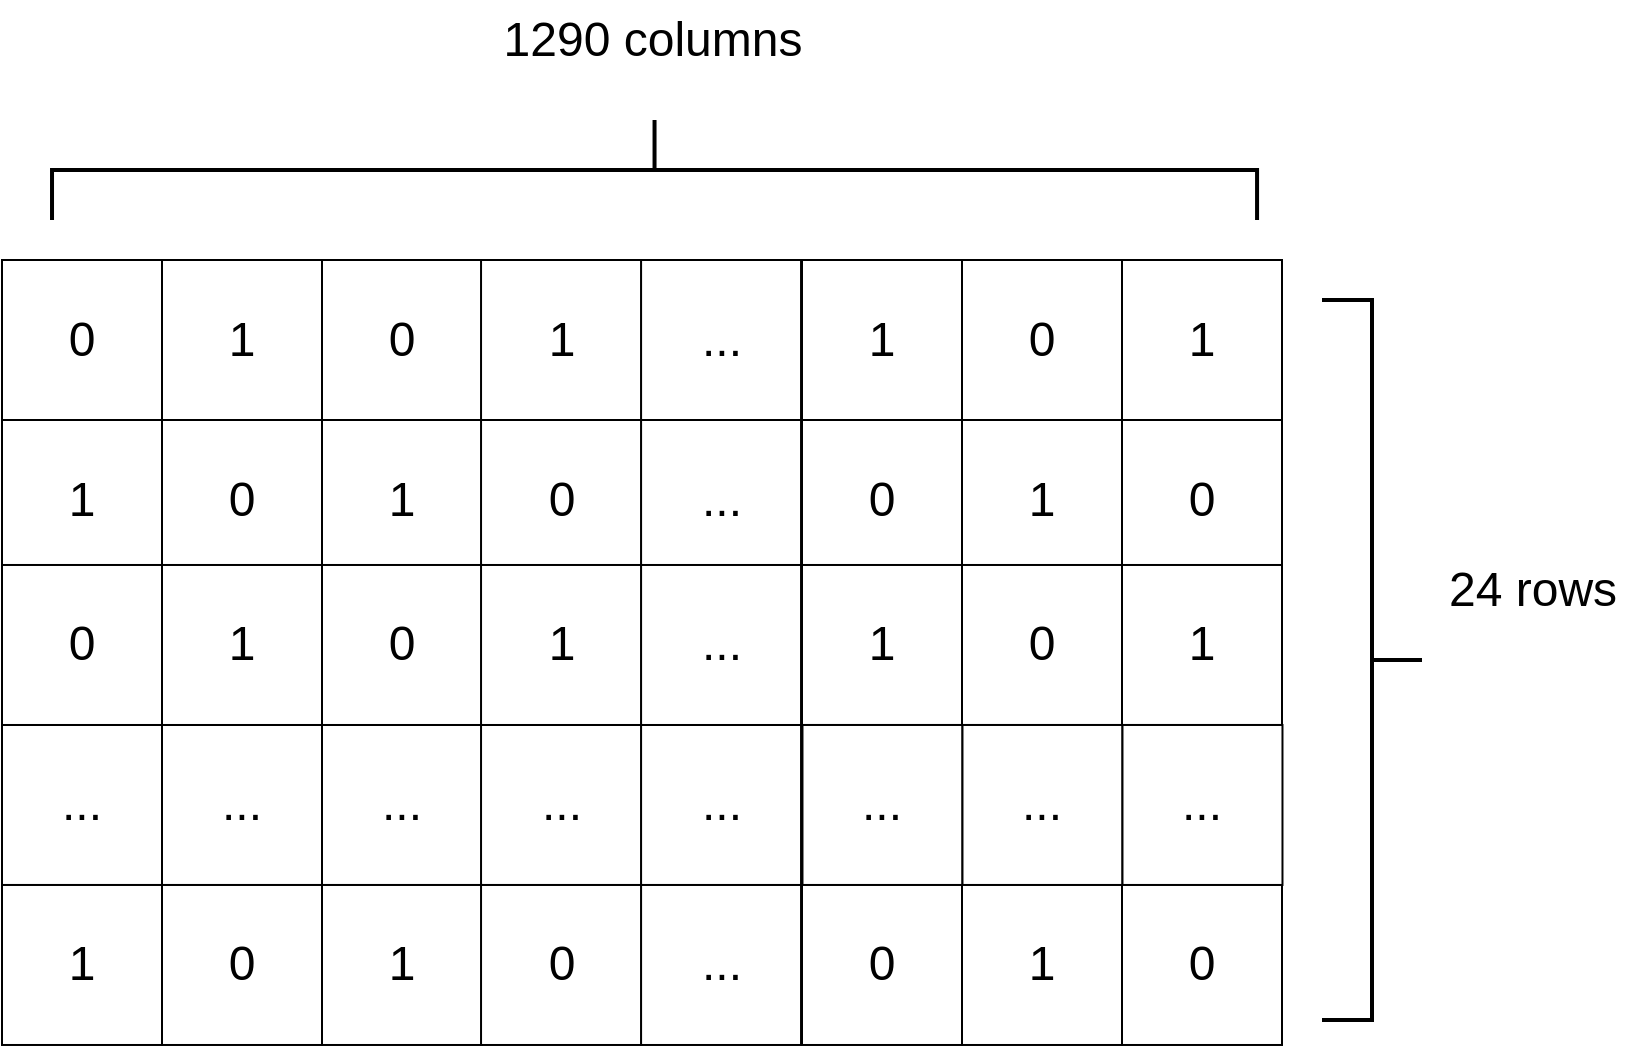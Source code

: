 <mxfile version="24.8.4">
  <diagram name="Page-1" id="5yACLu_tYYQ9U0vQjmjW">
    <mxGraphModel dx="1363" dy="830" grid="1" gridSize="10" guides="1" tooltips="1" connect="1" arrows="1" fold="1" page="1" pageScale="1" pageWidth="827" pageHeight="1169" math="0" shadow="0">
      <root>
        <mxCell id="0" />
        <mxCell id="1" parent="0" />
        <mxCell id="NyU2-a-IUpIsPOEJ186r-61" value="&lt;font style=&quot;font-size: 24px;&quot;&gt;0&lt;/font&gt;" style="rounded=0;whiteSpace=wrap;html=1;" parent="1" vertex="1">
          <mxGeometry x="410" y="170" width="80" height="80" as="geometry" />
        </mxCell>
        <mxCell id="NyU2-a-IUpIsPOEJ186r-62" value="&lt;span style=&quot;font-size: 24px;&quot;&gt;1&lt;/span&gt;" style="rounded=0;whiteSpace=wrap;html=1;" parent="1" vertex="1">
          <mxGeometry x="490" y="170" width="80" height="80" as="geometry" />
        </mxCell>
        <mxCell id="NyU2-a-IUpIsPOEJ186r-63" value="&lt;span style=&quot;font-size: 24px;&quot;&gt;0&lt;/span&gt;" style="rounded=0;whiteSpace=wrap;html=1;" parent="1" vertex="1">
          <mxGeometry x="570" y="170" width="80" height="80" as="geometry" />
        </mxCell>
        <mxCell id="NyU2-a-IUpIsPOEJ186r-64" value="&lt;font style=&quot;font-size: 24px;&quot;&gt;...&lt;/font&gt;" style="rounded=0;whiteSpace=wrap;html=1;" parent="1" vertex="1">
          <mxGeometry x="729.52" y="170" width="80" height="80" as="geometry" />
        </mxCell>
        <mxCell id="NyU2-a-IUpIsPOEJ186r-65" value="&lt;span style=&quot;font-size: 24px;&quot;&gt;1&lt;/span&gt;" style="rounded=0;whiteSpace=wrap;html=1;" parent="1" vertex="1">
          <mxGeometry x="810" y="170" width="80" height="80" as="geometry" />
        </mxCell>
        <mxCell id="NyU2-a-IUpIsPOEJ186r-66" value="&lt;span style=&quot;font-size: 24px;&quot;&gt;0&lt;/span&gt;" style="rounded=0;whiteSpace=wrap;html=1;" parent="1" vertex="1">
          <mxGeometry x="890" y="170" width="80" height="80" as="geometry" />
        </mxCell>
        <mxCell id="NyU2-a-IUpIsPOEJ186r-67" value="&lt;span style=&quot;font-size: 24px;&quot;&gt;1&lt;/span&gt;" style="rounded=0;whiteSpace=wrap;html=1;" parent="1" vertex="1">
          <mxGeometry x="970" y="170" width="80" height="80" as="geometry" />
        </mxCell>
        <mxCell id="NyU2-a-IUpIsPOEJ186r-68" value="&lt;span style=&quot;font-size: 24px;&quot;&gt;1&lt;/span&gt;" style="rounded=0;whiteSpace=wrap;html=1;" parent="1" vertex="1">
          <mxGeometry x="410" y="250" width="80" height="80" as="geometry" />
        </mxCell>
        <mxCell id="NyU2-a-IUpIsPOEJ186r-69" value="&lt;span style=&quot;font-size: 24px;&quot;&gt;0&lt;/span&gt;" style="rounded=0;whiteSpace=wrap;html=1;" parent="1" vertex="1">
          <mxGeometry x="490" y="250" width="80" height="80" as="geometry" />
        </mxCell>
        <mxCell id="NyU2-a-IUpIsPOEJ186r-70" value="&lt;span style=&quot;font-size: 24px;&quot;&gt;1&lt;/span&gt;" style="rounded=0;whiteSpace=wrap;html=1;" parent="1" vertex="1">
          <mxGeometry x="570" y="250" width="80" height="80" as="geometry" />
        </mxCell>
        <mxCell id="NyU2-a-IUpIsPOEJ186r-71" value="&lt;font style=&quot;font-size: 24px;&quot;&gt;...&lt;/font&gt;" style="rounded=0;whiteSpace=wrap;html=1;" parent="1" vertex="1">
          <mxGeometry x="729.52" y="250" width="80" height="80" as="geometry" />
        </mxCell>
        <mxCell id="NyU2-a-IUpIsPOEJ186r-75" value="&lt;font style=&quot;font-size: 24px;&quot;&gt;...&lt;/font&gt;" style="rounded=0;whiteSpace=wrap;html=1;" parent="1" vertex="1">
          <mxGeometry x="410" y="402.49" width="80" height="80" as="geometry" />
        </mxCell>
        <mxCell id="NyU2-a-IUpIsPOEJ186r-76" value="&lt;font style=&quot;font-size: 24px;&quot;&gt;...&lt;/font&gt;" style="rounded=0;whiteSpace=wrap;html=1;" parent="1" vertex="1">
          <mxGeometry x="490" y="402.49" width="80" height="80" as="geometry" />
        </mxCell>
        <mxCell id="NyU2-a-IUpIsPOEJ186r-77" value="&lt;font style=&quot;font-size: 24px;&quot;&gt;...&lt;/font&gt;" style="rounded=0;whiteSpace=wrap;html=1;" parent="1" vertex="1">
          <mxGeometry x="570" y="402.49" width="80" height="80" as="geometry" />
        </mxCell>
        <mxCell id="NyU2-a-IUpIsPOEJ186r-78" value="&lt;font style=&quot;font-size: 24px;&quot;&gt;...&lt;/font&gt;" style="rounded=0;whiteSpace=wrap;html=1;" parent="1" vertex="1">
          <mxGeometry x="729.52" y="402.49" width="80" height="80" as="geometry" />
        </mxCell>
        <mxCell id="NyU2-a-IUpIsPOEJ186r-89" value="" style="strokeWidth=2;html=1;shape=mxgraph.flowchart.annotation_2;align=left;labelPosition=right;pointerEvents=1;rotation=-180;" parent="1" vertex="1">
          <mxGeometry x="1070" y="190" width="50" height="360.02" as="geometry" />
        </mxCell>
        <mxCell id="NyU2-a-IUpIsPOEJ186r-90" value="&lt;font style=&quot;font-size: 24px;&quot;&gt;24 rows&lt;/font&gt;" style="text;html=1;align=center;verticalAlign=middle;resizable=0;points=[];autosize=1;strokeColor=none;fillColor=none;" parent="1" vertex="1">
          <mxGeometry x="1120" y="315.01" width="110" height="40" as="geometry" />
        </mxCell>
        <mxCell id="NyU2-a-IUpIsPOEJ186r-91" value="" style="strokeWidth=2;html=1;shape=mxgraph.flowchart.annotation_2;align=left;labelPosition=right;pointerEvents=1;rotation=90;" parent="1" vertex="1">
          <mxGeometry x="711.27" y="-176.25" width="50" height="602.52" as="geometry" />
        </mxCell>
        <mxCell id="NyU2-a-IUpIsPOEJ186r-92" value="&lt;font style=&quot;font-size: 24px;&quot;&gt;1290 columns&lt;/font&gt;" style="text;html=1;align=center;verticalAlign=middle;resizable=0;points=[];autosize=1;strokeColor=none;fillColor=none;" parent="1" vertex="1">
          <mxGeometry x="649.52" y="40" width="170" height="40" as="geometry" />
        </mxCell>
        <mxCell id="l5VGxjxB3sV_cJbCo6qy-1" value="&lt;span style=&quot;font-size: 24px;&quot;&gt;1&lt;/span&gt;" style="rounded=0;whiteSpace=wrap;html=1;" vertex="1" parent="1">
          <mxGeometry x="649.52" y="170.0" width="80" height="80" as="geometry" />
        </mxCell>
        <mxCell id="l5VGxjxB3sV_cJbCo6qy-2" value="&lt;span style=&quot;font-size: 24px;&quot;&gt;0&lt;/span&gt;" style="rounded=0;whiteSpace=wrap;html=1;" vertex="1" parent="1">
          <mxGeometry x="649.52" y="250.0" width="80" height="80" as="geometry" />
        </mxCell>
        <mxCell id="l5VGxjxB3sV_cJbCo6qy-3" value="&lt;font style=&quot;font-size: 24px;&quot;&gt;...&lt;/font&gt;" style="rounded=0;whiteSpace=wrap;html=1;" vertex="1" parent="1">
          <mxGeometry x="649.52" y="402.49" width="80" height="80" as="geometry" />
        </mxCell>
        <mxCell id="l5VGxjxB3sV_cJbCo6qy-5" value="&lt;span style=&quot;font-size: 24px;&quot;&gt;0&lt;/span&gt;" style="rounded=0;whiteSpace=wrap;html=1;" vertex="1" parent="1">
          <mxGeometry x="810" y="250" width="80" height="80" as="geometry" />
        </mxCell>
        <mxCell id="l5VGxjxB3sV_cJbCo6qy-6" value="&lt;span style=&quot;font-size: 24px;&quot;&gt;1&lt;/span&gt;" style="rounded=0;whiteSpace=wrap;html=1;" vertex="1" parent="1">
          <mxGeometry x="890" y="250" width="80" height="80" as="geometry" />
        </mxCell>
        <mxCell id="l5VGxjxB3sV_cJbCo6qy-7" value="&lt;span style=&quot;font-size: 24px;&quot;&gt;0&lt;/span&gt;" style="rounded=0;whiteSpace=wrap;html=1;" vertex="1" parent="1">
          <mxGeometry x="970" y="250" width="80" height="80" as="geometry" />
        </mxCell>
        <mxCell id="l5VGxjxB3sV_cJbCo6qy-8" value="&lt;font style=&quot;font-size: 24px;&quot;&gt;0&lt;/font&gt;" style="rounded=0;whiteSpace=wrap;html=1;" vertex="1" parent="1">
          <mxGeometry x="410" y="322.49" width="80" height="80" as="geometry" />
        </mxCell>
        <mxCell id="l5VGxjxB3sV_cJbCo6qy-9" value="&lt;span style=&quot;font-size: 24px;&quot;&gt;1&lt;/span&gt;" style="rounded=0;whiteSpace=wrap;html=1;" vertex="1" parent="1">
          <mxGeometry x="490" y="322.49" width="80" height="80" as="geometry" />
        </mxCell>
        <mxCell id="l5VGxjxB3sV_cJbCo6qy-10" value="&lt;span style=&quot;font-size: 24px;&quot;&gt;0&lt;/span&gt;" style="rounded=0;whiteSpace=wrap;html=1;" vertex="1" parent="1">
          <mxGeometry x="570" y="322.49" width="80" height="80" as="geometry" />
        </mxCell>
        <mxCell id="l5VGxjxB3sV_cJbCo6qy-11" value="&lt;font style=&quot;font-size: 24px;&quot;&gt;...&lt;/font&gt;" style="rounded=0;whiteSpace=wrap;html=1;" vertex="1" parent="1">
          <mxGeometry x="729.52" y="322.49" width="80" height="80" as="geometry" />
        </mxCell>
        <mxCell id="l5VGxjxB3sV_cJbCo6qy-12" value="&lt;span style=&quot;font-size: 24px;&quot;&gt;1&lt;/span&gt;" style="rounded=0;whiteSpace=wrap;html=1;" vertex="1" parent="1">
          <mxGeometry x="810" y="322.49" width="80" height="80" as="geometry" />
        </mxCell>
        <mxCell id="l5VGxjxB3sV_cJbCo6qy-13" value="&lt;span style=&quot;font-size: 24px;&quot;&gt;0&lt;/span&gt;" style="rounded=0;whiteSpace=wrap;html=1;" vertex="1" parent="1">
          <mxGeometry x="890" y="322.49" width="80" height="80" as="geometry" />
        </mxCell>
        <mxCell id="l5VGxjxB3sV_cJbCo6qy-14" value="&lt;span style=&quot;font-size: 24px;&quot;&gt;1&lt;/span&gt;" style="rounded=0;whiteSpace=wrap;html=1;" vertex="1" parent="1">
          <mxGeometry x="970" y="322.49" width="80" height="80" as="geometry" />
        </mxCell>
        <mxCell id="l5VGxjxB3sV_cJbCo6qy-16" value="&lt;span style=&quot;font-size: 24px;&quot;&gt;1&lt;/span&gt;" style="rounded=0;whiteSpace=wrap;html=1;" vertex="1" parent="1">
          <mxGeometry x="649.52" y="322.49" width="80" height="80" as="geometry" />
        </mxCell>
        <mxCell id="l5VGxjxB3sV_cJbCo6qy-22" value="&lt;font style=&quot;font-size: 24px;&quot;&gt;...&lt;/font&gt;" style="rounded=0;whiteSpace=wrap;html=1;" vertex="1" parent="1">
          <mxGeometry x="810.24" y="402.49" width="80" height="80" as="geometry" />
        </mxCell>
        <mxCell id="l5VGxjxB3sV_cJbCo6qy-23" value="&lt;font style=&quot;font-size: 24px;&quot;&gt;...&lt;/font&gt;" style="rounded=0;whiteSpace=wrap;html=1;" vertex="1" parent="1">
          <mxGeometry x="890.24" y="402.49" width="80" height="80" as="geometry" />
        </mxCell>
        <mxCell id="l5VGxjxB3sV_cJbCo6qy-24" value="&lt;font style=&quot;font-size: 24px;&quot;&gt;...&lt;/font&gt;" style="rounded=0;whiteSpace=wrap;html=1;" vertex="1" parent="1">
          <mxGeometry x="970.24" y="402.49" width="80" height="80" as="geometry" />
        </mxCell>
        <mxCell id="l5VGxjxB3sV_cJbCo6qy-27" value="&lt;font style=&quot;font-size: 24px;&quot;&gt;1&lt;/font&gt;" style="rounded=0;whiteSpace=wrap;html=1;" vertex="1" parent="1">
          <mxGeometry x="410" y="482.49" width="80" height="80" as="geometry" />
        </mxCell>
        <mxCell id="l5VGxjxB3sV_cJbCo6qy-28" value="&lt;span style=&quot;font-size: 24px;&quot;&gt;0&lt;/span&gt;" style="rounded=0;whiteSpace=wrap;html=1;" vertex="1" parent="1">
          <mxGeometry x="490" y="482.49" width="80" height="80" as="geometry" />
        </mxCell>
        <mxCell id="l5VGxjxB3sV_cJbCo6qy-29" value="&lt;span style=&quot;font-size: 24px;&quot;&gt;1&lt;/span&gt;" style="rounded=0;whiteSpace=wrap;html=1;" vertex="1" parent="1">
          <mxGeometry x="570" y="482.49" width="80" height="80" as="geometry" />
        </mxCell>
        <mxCell id="l5VGxjxB3sV_cJbCo6qy-30" value="&lt;font style=&quot;font-size: 24px;&quot;&gt;...&lt;/font&gt;" style="rounded=0;whiteSpace=wrap;html=1;" vertex="1" parent="1">
          <mxGeometry x="729.52" y="482.49" width="80" height="80" as="geometry" />
        </mxCell>
        <mxCell id="l5VGxjxB3sV_cJbCo6qy-31" value="&lt;span style=&quot;font-size: 24px;&quot;&gt;0&lt;/span&gt;" style="rounded=0;whiteSpace=wrap;html=1;" vertex="1" parent="1">
          <mxGeometry x="810" y="482.49" width="80" height="80" as="geometry" />
        </mxCell>
        <mxCell id="l5VGxjxB3sV_cJbCo6qy-32" value="&lt;span style=&quot;font-size: 24px;&quot;&gt;1&lt;/span&gt;" style="rounded=0;whiteSpace=wrap;html=1;" vertex="1" parent="1">
          <mxGeometry x="890" y="482.49" width="80" height="80" as="geometry" />
        </mxCell>
        <mxCell id="l5VGxjxB3sV_cJbCo6qy-33" value="&lt;span style=&quot;font-size: 24px;&quot;&gt;0&lt;/span&gt;" style="rounded=0;whiteSpace=wrap;html=1;" vertex="1" parent="1">
          <mxGeometry x="970" y="482.49" width="80" height="80" as="geometry" />
        </mxCell>
        <mxCell id="l5VGxjxB3sV_cJbCo6qy-34" value="&lt;span style=&quot;font-size: 24px;&quot;&gt;0&lt;/span&gt;" style="rounded=0;whiteSpace=wrap;html=1;" vertex="1" parent="1">
          <mxGeometry x="649.52" y="482.49" width="80" height="80" as="geometry" />
        </mxCell>
      </root>
    </mxGraphModel>
  </diagram>
</mxfile>

